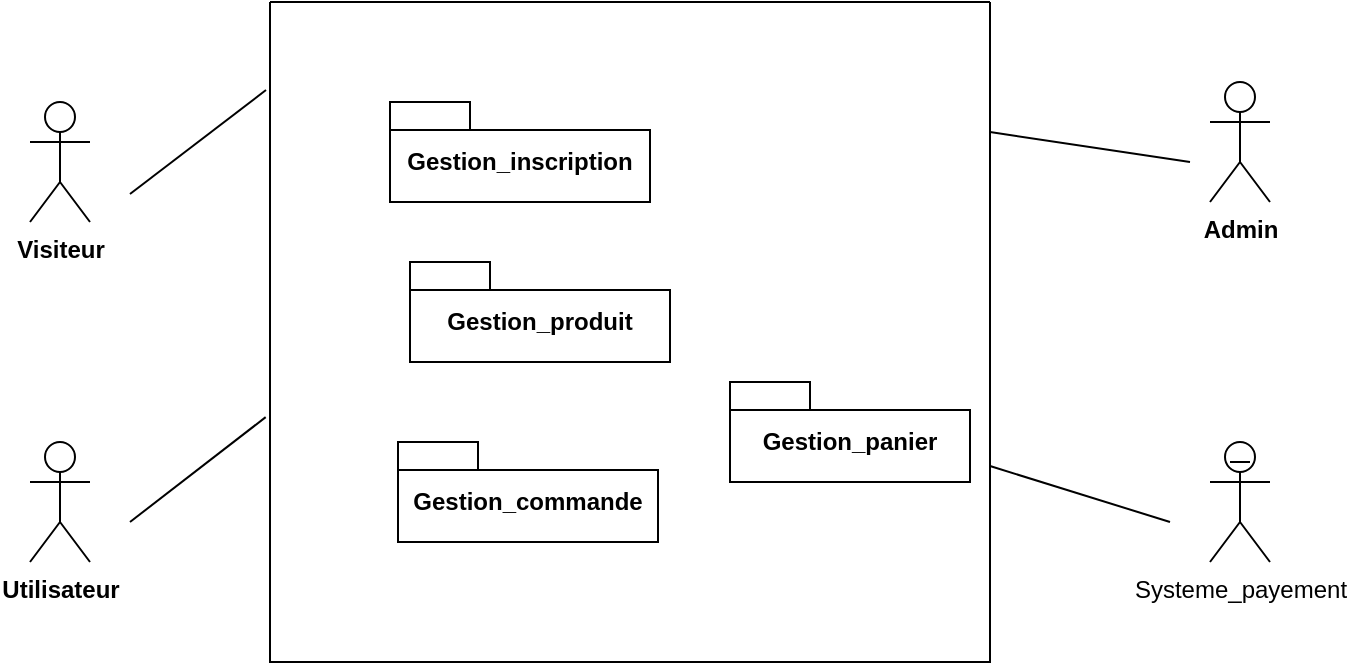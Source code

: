 <mxfile version="26.1.1">
  <diagram name="Page-1" id="i5qoQsWyBIGLFYLma18O">
    <mxGraphModel dx="780" dy="504" grid="1" gridSize="10" guides="1" tooltips="1" connect="1" arrows="1" fold="1" page="1" pageScale="1" pageWidth="827" pageHeight="1169" math="0" shadow="0">
      <root>
        <mxCell id="0" />
        <mxCell id="1" parent="0" />
        <mxCell id="SEYaLXHSMGwF21e5mzU8-11" value="" style="group;fontStyle=1" vertex="1" connectable="0" parent="1">
          <mxGeometry x="100" y="100" width="620" height="330" as="geometry" />
        </mxCell>
        <mxCell id="SEYaLXHSMGwF21e5mzU8-1" value="" style="swimlane;startSize=0;fontStyle=1" vertex="1" parent="SEYaLXHSMGwF21e5mzU8-11">
          <mxGeometry x="120" width="360" height="330" as="geometry" />
        </mxCell>
        <mxCell id="SEYaLXHSMGwF21e5mzU8-8" value="Gestion_inscription" style="shape=folder;fontStyle=1;spacingTop=10;tabWidth=40;tabHeight=14;tabPosition=left;html=1;whiteSpace=wrap;" vertex="1" parent="SEYaLXHSMGwF21e5mzU8-1">
          <mxGeometry x="60" y="50" width="130" height="50" as="geometry" />
        </mxCell>
        <mxCell id="SEYaLXHSMGwF21e5mzU8-9" value="Gestion_produit" style="shape=folder;fontStyle=1;spacingTop=10;tabWidth=40;tabHeight=14;tabPosition=left;html=1;whiteSpace=wrap;" vertex="1" parent="SEYaLXHSMGwF21e5mzU8-1">
          <mxGeometry x="70" y="130" width="130" height="50" as="geometry" />
        </mxCell>
        <mxCell id="SEYaLXHSMGwF21e5mzU8-10" value="Gestion_commande" style="shape=folder;fontStyle=1;spacingTop=10;tabWidth=40;tabHeight=14;tabPosition=left;html=1;whiteSpace=wrap;" vertex="1" parent="SEYaLXHSMGwF21e5mzU8-1">
          <mxGeometry x="64" y="220" width="130" height="50" as="geometry" />
        </mxCell>
        <mxCell id="SEYaLXHSMGwF21e5mzU8-12" value="Gestion_panier" style="shape=folder;fontStyle=1;spacingTop=10;tabWidth=40;tabHeight=14;tabPosition=left;html=1;whiteSpace=wrap;" vertex="1" parent="SEYaLXHSMGwF21e5mzU8-1">
          <mxGeometry x="230" y="190" width="120" height="50" as="geometry" />
        </mxCell>
        <mxCell id="SEYaLXHSMGwF21e5mzU8-2" value="Utilisateur" style="shape=umlActor;verticalLabelPosition=bottom;verticalAlign=top;html=1;outlineConnect=0;fontStyle=1" vertex="1" parent="SEYaLXHSMGwF21e5mzU8-11">
          <mxGeometry y="220" width="30" height="60" as="geometry" />
        </mxCell>
        <mxCell id="SEYaLXHSMGwF21e5mzU8-3" value="Visiteur" style="shape=umlActor;verticalLabelPosition=bottom;verticalAlign=top;html=1;outlineConnect=0;fontStyle=1" vertex="1" parent="SEYaLXHSMGwF21e5mzU8-11">
          <mxGeometry y="50" width="30" height="60" as="geometry" />
        </mxCell>
        <mxCell id="SEYaLXHSMGwF21e5mzU8-4" value="Admin" style="shape=umlActor;verticalLabelPosition=bottom;verticalAlign=top;html=1;outlineConnect=0;fontStyle=1" vertex="1" parent="SEYaLXHSMGwF21e5mzU8-11">
          <mxGeometry x="590" y="40" width="30" height="60" as="geometry" />
        </mxCell>
        <mxCell id="SEYaLXHSMGwF21e5mzU8-5" value="" style="endArrow=none;html=1;rounded=0;entryX=-0.006;entryY=0.629;entryDx=0;entryDy=0;entryPerimeter=0;fontStyle=1" edge="1" parent="SEYaLXHSMGwF21e5mzU8-11" target="SEYaLXHSMGwF21e5mzU8-1">
          <mxGeometry width="50" height="50" relative="1" as="geometry">
            <mxPoint x="50" y="260" as="sourcePoint" />
            <mxPoint x="100" y="210" as="targetPoint" />
          </mxGeometry>
        </mxCell>
        <mxCell id="SEYaLXHSMGwF21e5mzU8-6" value="" style="endArrow=none;html=1;rounded=0;entryX=-0.006;entryY=0.629;entryDx=0;entryDy=0;entryPerimeter=0;fontStyle=1" edge="1" parent="SEYaLXHSMGwF21e5mzU8-11">
          <mxGeometry width="50" height="50" relative="1" as="geometry">
            <mxPoint x="50" y="96" as="sourcePoint" />
            <mxPoint x="118" y="44" as="targetPoint" />
          </mxGeometry>
        </mxCell>
        <mxCell id="SEYaLXHSMGwF21e5mzU8-7" value="" style="endArrow=none;html=1;rounded=0;exitX=1;exitY=0.197;exitDx=0;exitDy=0;exitPerimeter=0;fontStyle=1" edge="1" parent="SEYaLXHSMGwF21e5mzU8-11" source="SEYaLXHSMGwF21e5mzU8-1">
          <mxGeometry width="50" height="50" relative="1" as="geometry">
            <mxPoint x="510" y="90" as="sourcePoint" />
            <mxPoint x="580" y="80" as="targetPoint" />
          </mxGeometry>
        </mxCell>
        <mxCell id="SEYaLXHSMGwF21e5mzU8-13" value="" style="endArrow=none;html=1;rounded=0;fontStyle=1" edge="1" parent="SEYaLXHSMGwF21e5mzU8-11">
          <mxGeometry width="50" height="50" relative="1" as="geometry">
            <mxPoint x="480" y="232" as="sourcePoint" />
            <mxPoint x="570" y="260" as="targetPoint" />
          </mxGeometry>
        </mxCell>
        <mxCell id="SEYaLXHSMGwF21e5mzU8-14" value="Systeme_payement" style="shape=umlActor;verticalLabelPosition=bottom;verticalAlign=top;html=1;" vertex="1" parent="SEYaLXHSMGwF21e5mzU8-11">
          <mxGeometry x="590" y="220" width="30" height="60" as="geometry" />
        </mxCell>
        <mxCell id="SEYaLXHSMGwF21e5mzU8-15" value="" style="html=1;verticalAlign=bottom;labelBackgroundColor=none;endArrow=none;endFill=0;endSize=6;align=left;rounded=0;" edge="1" parent="1">
          <mxGeometry x="-1" relative="1" as="geometry">
            <mxPoint x="700" y="330" as="sourcePoint" />
            <mxPoint x="710" y="330" as="targetPoint" />
          </mxGeometry>
        </mxCell>
      </root>
    </mxGraphModel>
  </diagram>
</mxfile>
